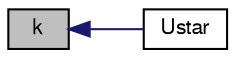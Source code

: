 digraph "k"
{
  bgcolor="transparent";
  edge [fontname="FreeSans",fontsize="10",labelfontname="FreeSans",labelfontsize="10"];
  node [fontname="FreeSans",fontsize="10",shape=record];
  rankdir="LR";
  Node125 [label="k",height=0.2,width=0.4,color="black", fillcolor="grey75", style="filled", fontcolor="black"];
  Node125 -> Node126 [dir="back",color="midnightblue",fontsize="10",style="solid",fontname="FreeSans"];
  Node126 [label="Ustar",height=0.2,width=0.4,color="black",URL="$a30926.html#a164ad05c3eacffbd5bc38ccc163a680e",tooltip="Return friction velocity. "];
}
